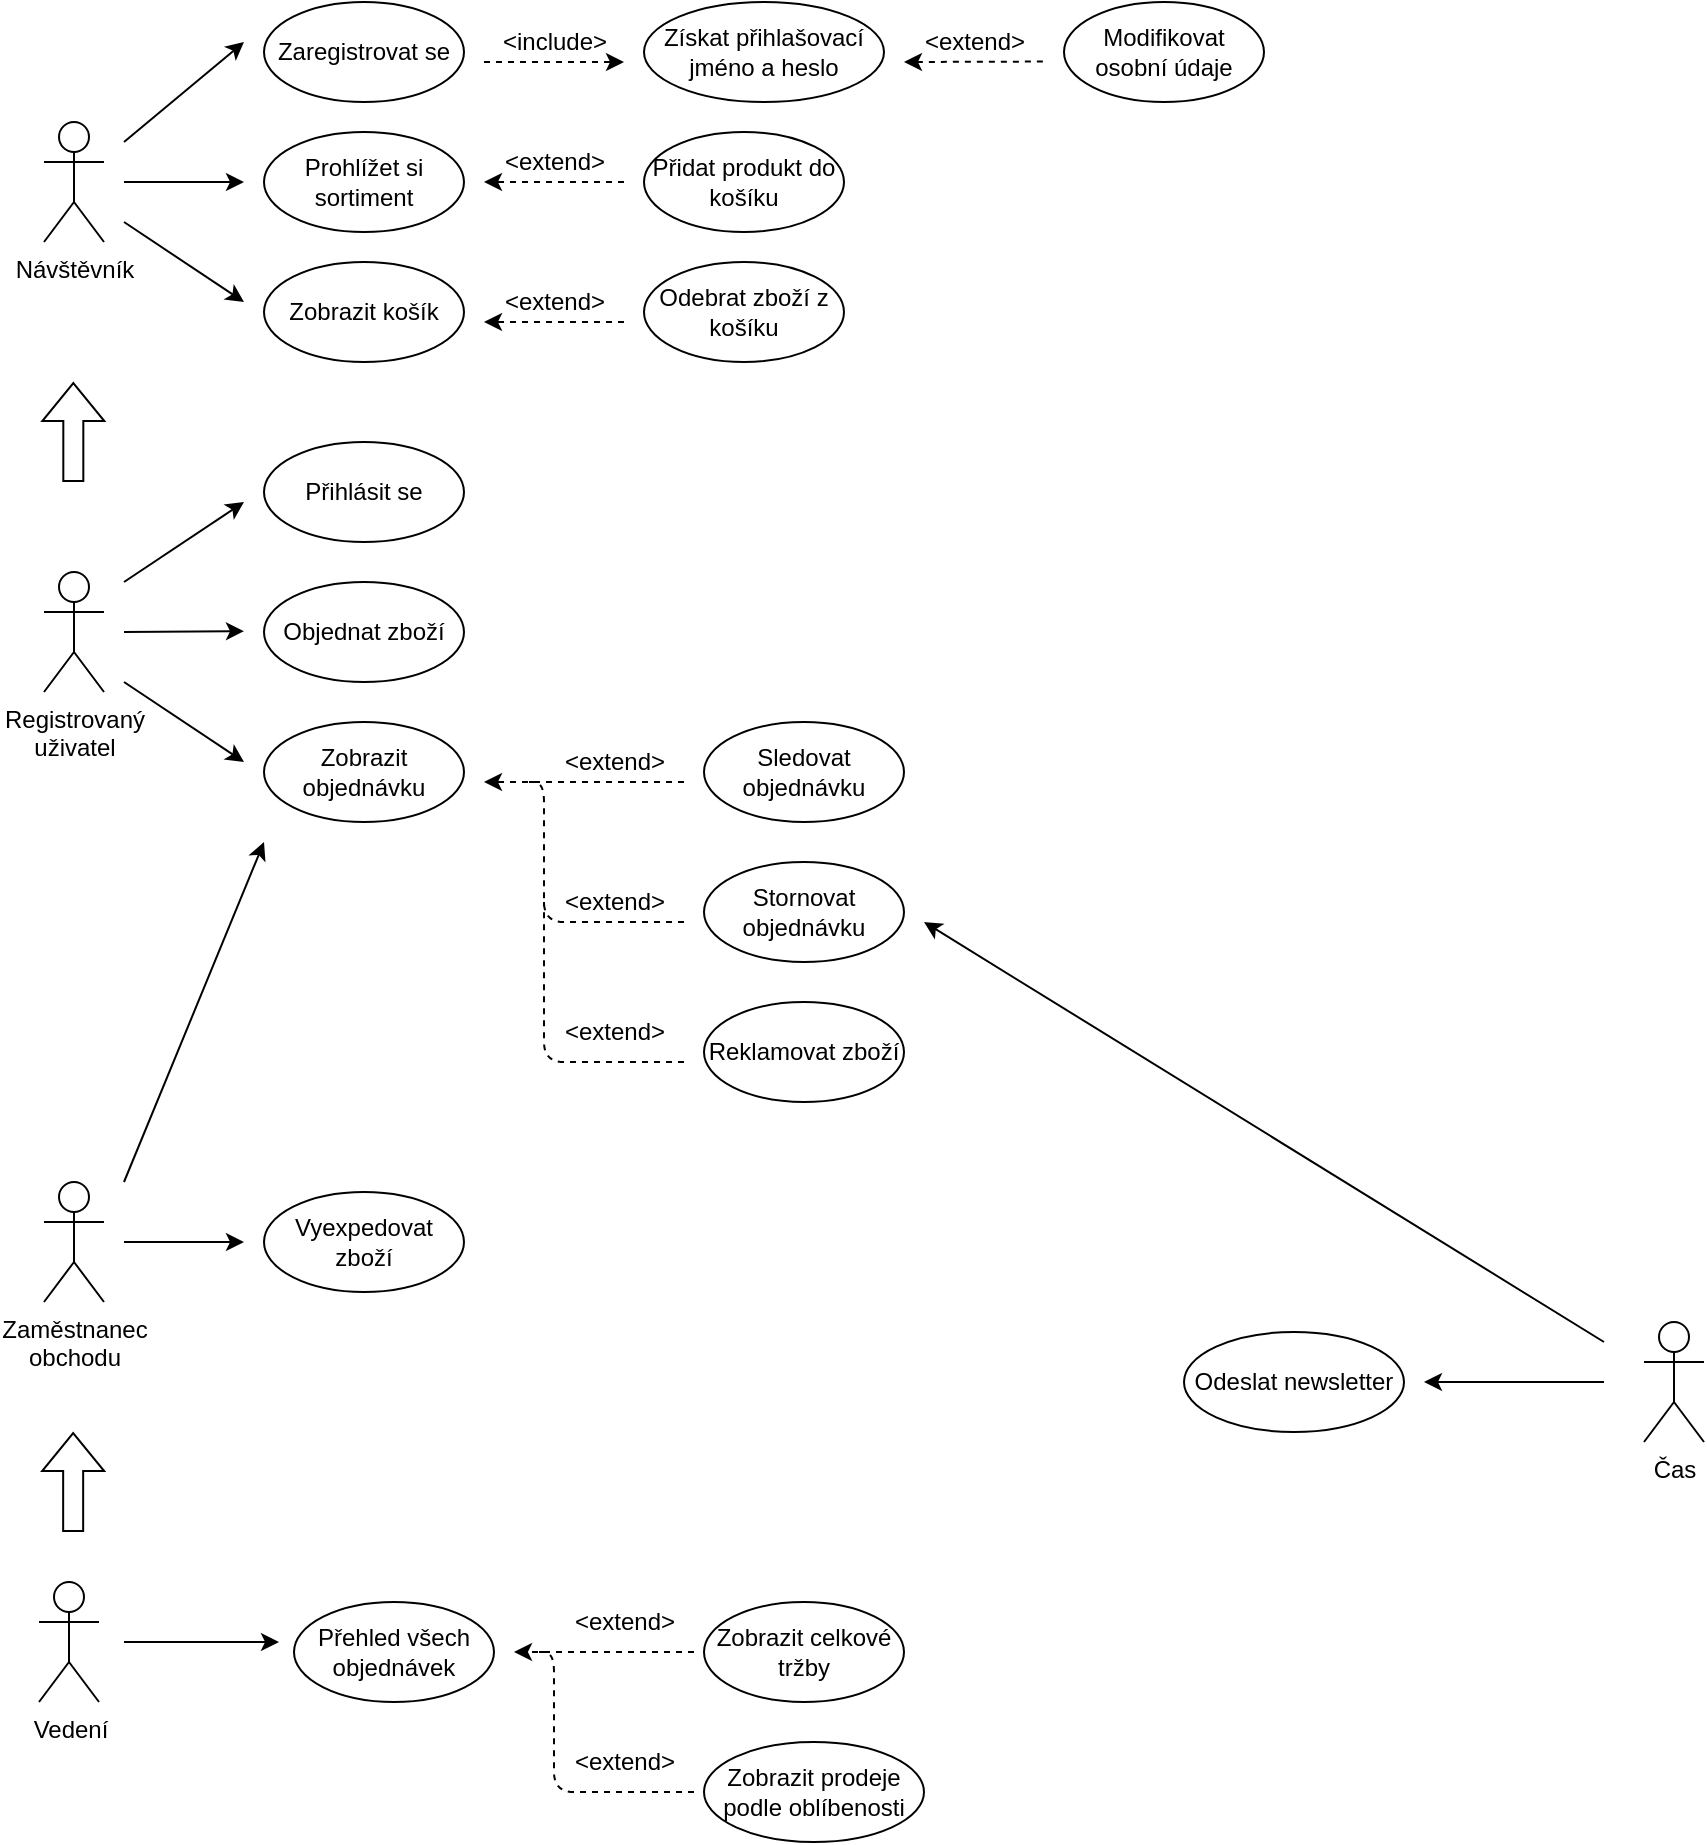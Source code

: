 <mxfile version="17.1.2" type="google"><diagram id="Df4o1EeVYPq18HUOfYet" name="Page-1"><mxGraphModel grid="1" gridSize="10" guides="1" tooltips="1" connect="1" arrows="1" page="1" fold="1" pageScale="1" pageWidth="827" pageHeight="1169" math="0" shadow="0"><root><mxCell id="0"/><mxCell id="1" parent="0"/><mxCell id="NbpvfKvk69nLtmNCffp5-2" value="Návštěvník" style="shape=umlActor;verticalLabelPosition=bottom;verticalAlign=top;html=1;outlineConnect=0;" parent="1" vertex="1"><mxGeometry x="80" y="200" width="30" height="60" as="geometry"/></mxCell><mxCell id="NbpvfKvk69nLtmNCffp5-5" value="Zaregistrovat se" style="ellipse;whiteSpace=wrap;html=1;" parent="1" vertex="1"><mxGeometry x="190" y="140" width="100" height="50" as="geometry"/></mxCell><mxCell id="NbpvfKvk69nLtmNCffp5-6" value="Prohlížet si sortiment" style="ellipse;whiteSpace=wrap;html=1;" parent="1" vertex="1"><mxGeometry x="190" y="205" width="100" height="50" as="geometry"/></mxCell><mxCell id="NbpvfKvk69nLtmNCffp5-7" value="Zobrazit košík" style="ellipse;whiteSpace=wrap;html=1;" parent="1" vertex="1"><mxGeometry x="190" y="270" width="100" height="50" as="geometry"/></mxCell><mxCell id="NbpvfKvk69nLtmNCffp5-8" value="Získat přihlašovací jméno a heslo" style="ellipse;whiteSpace=wrap;html=1;" parent="1" vertex="1"><mxGeometry x="380" y="140" width="120" height="50" as="geometry"/></mxCell><mxCell id="NbpvfKvk69nLtmNCffp5-9" value="Přidat produkt do košíku" style="ellipse;whiteSpace=wrap;html=1;" parent="1" vertex="1"><mxGeometry x="380" y="205" width="100" height="50" as="geometry"/></mxCell><mxCell id="NbpvfKvk69nLtmNCffp5-10" value="Odebrat zboží z košíku" style="ellipse;whiteSpace=wrap;html=1;" parent="1" vertex="1"><mxGeometry x="380" y="270" width="100" height="50" as="geometry"/></mxCell><mxCell id="NbpvfKvk69nLtmNCffp5-11" value="Modifikovat osobní údaje" style="ellipse;whiteSpace=wrap;html=1;" parent="1" vertex="1"><mxGeometry x="590" y="140" width="100" height="50" as="geometry"/></mxCell><mxCell id="NbpvfKvk69nLtmNCffp5-12" value="Registrovaný &lt;br&gt;uživatel" style="shape=umlActor;verticalLabelPosition=bottom;verticalAlign=top;html=1;" parent="1" vertex="1"><mxGeometry x="80" y="425" width="30" height="60" as="geometry"/></mxCell><mxCell id="NbpvfKvk69nLtmNCffp5-13" value="Přihlásit se" style="ellipse;whiteSpace=wrap;html=1;" parent="1" vertex="1"><mxGeometry x="190" y="360" width="100" height="50" as="geometry"/></mxCell><mxCell id="NbpvfKvk69nLtmNCffp5-14" value="Objednat zboží" style="ellipse;whiteSpace=wrap;html=1;" parent="1" vertex="1"><mxGeometry x="190" y="430" width="100" height="50" as="geometry"/></mxCell><mxCell id="NbpvfKvk69nLtmNCffp5-15" value="Zobrazit objednávku" style="ellipse;whiteSpace=wrap;html=1;" parent="1" vertex="1"><mxGeometry x="190" y="500" width="100" height="50" as="geometry"/></mxCell><mxCell id="NbpvfKvk69nLtmNCffp5-16" value="Sledovat objednávku" style="ellipse;whiteSpace=wrap;html=1;" parent="1" vertex="1"><mxGeometry x="410" y="500" width="100" height="50" as="geometry"/></mxCell><mxCell id="NbpvfKvk69nLtmNCffp5-17" value="Stornovat objednávku" style="ellipse;whiteSpace=wrap;html=1;" parent="1" vertex="1"><mxGeometry x="410" y="570" width="100" height="50" as="geometry"/></mxCell><mxCell id="NbpvfKvk69nLtmNCffp5-18" value="Reklamovat zboží" style="ellipse;whiteSpace=wrap;html=1;" parent="1" vertex="1"><mxGeometry x="410" y="640" width="100" height="50" as="geometry"/></mxCell><mxCell id="NbpvfKvk69nLtmNCffp5-19" value="" style="endArrow=classic;html=1;rounded=0;" parent="1" edge="1"><mxGeometry width="50" height="50" relative="1" as="geometry"><mxPoint x="120" y="210" as="sourcePoint"/><mxPoint x="180" y="160" as="targetPoint"/></mxGeometry></mxCell><mxCell id="NbpvfKvk69nLtmNCffp5-20" value="" style="endArrow=classic;html=1;rounded=0;" parent="1" edge="1"><mxGeometry width="50" height="50" relative="1" as="geometry"><mxPoint x="120" y="230" as="sourcePoint"/><mxPoint x="180" y="230" as="targetPoint"/></mxGeometry></mxCell><mxCell id="NbpvfKvk69nLtmNCffp5-21" value="" style="endArrow=classic;html=1;rounded=0;" parent="1" edge="1"><mxGeometry width="50" height="50" relative="1" as="geometry"><mxPoint x="120" y="250" as="sourcePoint"/><mxPoint x="180" y="290" as="targetPoint"/></mxGeometry></mxCell><mxCell id="NbpvfKvk69nLtmNCffp5-22" value="" style="endArrow=classic;html=1;rounded=0;strokeColor=default;dashed=1;" parent="1" edge="1"><mxGeometry width="50" height="50" relative="1" as="geometry"><mxPoint x="300" y="170" as="sourcePoint"/><mxPoint x="370" y="170" as="targetPoint"/></mxGeometry></mxCell><mxCell id="NbpvfKvk69nLtmNCffp5-23" value="" style="endArrow=classic;html=1;rounded=0;strokeColor=default;dashed=1;" parent="1" edge="1"><mxGeometry width="50" height="50" relative="1" as="geometry"><mxPoint x="370" y="230" as="sourcePoint"/><mxPoint x="300" y="230" as="targetPoint"/></mxGeometry></mxCell><mxCell id="NbpvfKvk69nLtmNCffp5-24" value="&amp;lt;include&amp;gt;" style="text;html=1;align=center;verticalAlign=middle;resizable=0;points=[];autosize=1;strokeColor=none;fillColor=none;" parent="1" vertex="1"><mxGeometry x="300" y="150" width="70" height="20" as="geometry"/></mxCell><mxCell id="NbpvfKvk69nLtmNCffp5-25" value="" style="endArrow=classic;html=1;rounded=0;strokeColor=default;dashed=1;" parent="1" edge="1"><mxGeometry width="50" height="50" relative="1" as="geometry"><mxPoint x="370" y="300" as="sourcePoint"/><mxPoint x="300" y="300" as="targetPoint"/></mxGeometry></mxCell><mxCell id="NbpvfKvk69nLtmNCffp5-26" value="&amp;lt;extend&amp;gt;" style="text;html=1;align=center;verticalAlign=middle;resizable=0;points=[];autosize=1;strokeColor=none;fillColor=none;" parent="1" vertex="1"><mxGeometry x="300" y="210" width="70" height="20" as="geometry"/></mxCell><mxCell id="NbpvfKvk69nLtmNCffp5-27" value="&amp;lt;extend&amp;gt;" style="text;html=1;align=center;verticalAlign=middle;resizable=0;points=[];autosize=1;strokeColor=none;fillColor=none;" parent="1" vertex="1"><mxGeometry x="300" y="280" width="70" height="20" as="geometry"/></mxCell><mxCell id="NbpvfKvk69nLtmNCffp5-28" value="" style="endArrow=classic;html=1;rounded=0;strokeColor=default;dashed=1;exitX=0.992;exitY=0.989;exitDx=0;exitDy=0;exitPerimeter=0;" parent="1" source="NbpvfKvk69nLtmNCffp5-30" edge="1"><mxGeometry width="50" height="50" relative="1" as="geometry"><mxPoint x="570" y="170" as="sourcePoint"/><mxPoint x="510" y="170" as="targetPoint"/></mxGeometry></mxCell><mxCell id="NbpvfKvk69nLtmNCffp5-30" value="&amp;lt;extend&amp;gt;" style="text;html=1;align=center;verticalAlign=middle;resizable=0;points=[];autosize=1;strokeColor=none;fillColor=none;" parent="1" vertex="1"><mxGeometry x="510" y="150" width="70" height="20" as="geometry"/></mxCell><mxCell id="NbpvfKvk69nLtmNCffp5-42" value="" style="endArrow=classic;html=1;rounded=0;strokeColor=default;" parent="1" edge="1"><mxGeometry width="50" height="50" relative="1" as="geometry"><mxPoint x="120" y="430" as="sourcePoint"/><mxPoint x="180" y="390" as="targetPoint"/></mxGeometry></mxCell><mxCell id="NbpvfKvk69nLtmNCffp5-43" value="" style="endArrow=classic;html=1;rounded=0;strokeColor=default;" parent="1" edge="1"><mxGeometry width="50" height="50" relative="1" as="geometry"><mxPoint x="120" y="455" as="sourcePoint"/><mxPoint x="180" y="454.58" as="targetPoint"/></mxGeometry></mxCell><mxCell id="NbpvfKvk69nLtmNCffp5-44" value="" style="endArrow=classic;html=1;rounded=0;strokeColor=default;" parent="1" edge="1"><mxGeometry width="50" height="50" relative="1" as="geometry"><mxPoint x="120" y="480" as="sourcePoint"/><mxPoint x="180" y="520" as="targetPoint"/></mxGeometry></mxCell><mxCell id="NbpvfKvk69nLtmNCffp5-46" value="" style="endArrow=classic;html=1;rounded=0;strokeColor=default;dashed=1;" parent="1" edge="1"><mxGeometry width="50" height="50" relative="1" as="geometry"><mxPoint x="400" y="530" as="sourcePoint"/><mxPoint x="300" y="530" as="targetPoint"/></mxGeometry></mxCell><mxCell id="NbpvfKvk69nLtmNCffp5-50" value="" style="endArrow=none;dashed=1;html=1;strokeWidth=1;rounded=1;" parent="1" edge="1"><mxGeometry width="50" height="50" relative="1" as="geometry"><mxPoint x="400" y="600" as="sourcePoint"/><mxPoint x="320" y="530" as="targetPoint"/><Array as="points"><mxPoint x="330" y="600"/><mxPoint x="330" y="530"/></Array></mxGeometry></mxCell><mxCell id="NbpvfKvk69nLtmNCffp5-52" value="" style="endArrow=none;dashed=1;html=1;strokeWidth=1;rounded=1;" parent="1" edge="1"><mxGeometry width="50" height="50" relative="1" as="geometry"><mxPoint x="400" y="670" as="sourcePoint"/><mxPoint x="330" y="590" as="targetPoint"/><Array as="points"><mxPoint x="330" y="670"/></Array></mxGeometry></mxCell><mxCell id="NbpvfKvk69nLtmNCffp5-53" value="&amp;lt;extend&amp;gt;" style="text;html=1;align=center;verticalAlign=middle;resizable=0;points=[];autosize=1;strokeColor=none;fillColor=none;" parent="1" vertex="1"><mxGeometry x="330" y="510" width="70" height="20" as="geometry"/></mxCell><mxCell id="NbpvfKvk69nLtmNCffp5-54" value="&amp;lt;extend&amp;gt;" style="text;html=1;align=center;verticalAlign=middle;resizable=0;points=[];autosize=1;strokeColor=none;fillColor=none;" parent="1" vertex="1"><mxGeometry x="330" y="580" width="70" height="20" as="geometry"/></mxCell><mxCell id="NbpvfKvk69nLtmNCffp5-55" value="&amp;lt;extend&amp;gt;" style="text;html=1;align=center;verticalAlign=middle;resizable=0;points=[];autosize=1;strokeColor=none;fillColor=none;" parent="1" vertex="1"><mxGeometry x="330" y="645" width="70" height="20" as="geometry"/></mxCell><mxCell id="NbpvfKvk69nLtmNCffp5-56" value="Zaměstnanec &lt;br&gt;obchodu" style="shape=umlActor;verticalLabelPosition=bottom;verticalAlign=top;html=1;outlineConnect=0;" parent="1" vertex="1"><mxGeometry x="80" y="730" width="30" height="60" as="geometry"/></mxCell><mxCell id="NbpvfKvk69nLtmNCffp5-59" value="Vyexpedovat zboží" style="ellipse;whiteSpace=wrap;html=1;" parent="1" vertex="1"><mxGeometry x="190" y="735" width="100" height="50" as="geometry"/></mxCell><mxCell id="NbpvfKvk69nLtmNCffp5-60" value="" style="endArrow=classic;html=1;rounded=1;strokeColor=default;strokeWidth=1;" parent="1" edge="1"><mxGeometry width="50" height="50" relative="1" as="geometry"><mxPoint x="120" y="760" as="sourcePoint"/><mxPoint x="180" y="760" as="targetPoint"/></mxGeometry></mxCell><mxCell id="NbpvfKvk69nLtmNCffp5-61" value="Vedení" style="shape=umlActor;verticalLabelPosition=bottom;verticalAlign=top;html=1;outlineConnect=0;" parent="1" vertex="1"><mxGeometry x="77.5" y="930" width="30" height="60" as="geometry"/></mxCell><mxCell id="NbpvfKvk69nLtmNCffp5-62" value="Přehled všech objednávek" style="ellipse;whiteSpace=wrap;html=1;" parent="1" vertex="1"><mxGeometry x="205" y="940" width="100" height="50" as="geometry"/></mxCell><mxCell id="NbpvfKvk69nLtmNCffp5-63" value="" style="endArrow=classic;html=1;rounded=1;strokeColor=default;strokeWidth=1;" parent="1" edge="1"><mxGeometry width="50" height="50" relative="1" as="geometry"><mxPoint x="120" y="960" as="sourcePoint"/><mxPoint x="197.5" y="960" as="targetPoint"/></mxGeometry></mxCell><mxCell id="NbpvfKvk69nLtmNCffp5-64" value="Zobrazit celkové tržby" style="ellipse;whiteSpace=wrap;html=1;" parent="1" vertex="1"><mxGeometry x="410" y="940" width="100" height="50" as="geometry"/></mxCell><mxCell id="NbpvfKvk69nLtmNCffp5-65" value="Zobrazit prodeje podle oblíbenosti" style="ellipse;whiteSpace=wrap;html=1;" parent="1" vertex="1"><mxGeometry x="410" y="1010" width="110" height="50" as="geometry"/></mxCell><mxCell id="NbpvfKvk69nLtmNCffp5-71" value="" style="endArrow=classic;html=1;rounded=0;strokeColor=default;dashed=1;" parent="1" edge="1"><mxGeometry width="50" height="50" relative="1" as="geometry"><mxPoint x="405" y="965" as="sourcePoint"/><mxPoint x="315" y="965" as="targetPoint"/></mxGeometry></mxCell><mxCell id="NbpvfKvk69nLtmNCffp5-72" value="" style="endArrow=none;dashed=1;html=1;strokeWidth=1;rounded=1;" parent="1" edge="1"><mxGeometry width="50" height="50" relative="1" as="geometry"><mxPoint x="405" y="1035" as="sourcePoint"/><mxPoint x="325" y="965" as="targetPoint"/><Array as="points"><mxPoint x="335" y="1035"/><mxPoint x="335" y="965"/></Array></mxGeometry></mxCell><mxCell id="NbpvfKvk69nLtmNCffp5-74" value="&amp;lt;extend&amp;gt;" style="text;html=1;align=center;verticalAlign=middle;resizable=0;points=[];autosize=1;strokeColor=none;fillColor=none;" parent="1" vertex="1"><mxGeometry x="335" y="940" width="70" height="20" as="geometry"/></mxCell><mxCell id="NbpvfKvk69nLtmNCffp5-75" value="&amp;lt;extend&amp;gt;" style="text;html=1;align=center;verticalAlign=middle;resizable=0;points=[];autosize=1;strokeColor=none;fillColor=none;" parent="1" vertex="1"><mxGeometry x="335" y="1010" width="70" height="20" as="geometry"/></mxCell><mxCell id="NbpvfKvk69nLtmNCffp5-86" value="Čas" style="shape=umlActor;verticalLabelPosition=bottom;verticalAlign=top;html=1;outlineConnect=0;" parent="1" vertex="1"><mxGeometry x="880" y="800" width="30" height="60" as="geometry"/></mxCell><mxCell id="NbpvfKvk69nLtmNCffp5-88" value="Odeslat newsletter" style="ellipse;whiteSpace=wrap;html=1;" parent="1" vertex="1"><mxGeometry x="650" y="805" width="110" height="50" as="geometry"/></mxCell><mxCell id="NbpvfKvk69nLtmNCffp5-89" value="" style="endArrow=classic;html=1;rounded=1;strokeColor=default;strokeWidth=1;" parent="1" edge="1"><mxGeometry width="50" height="50" relative="1" as="geometry"><mxPoint x="860" y="830" as="sourcePoint"/><mxPoint x="770" y="830" as="targetPoint"/></mxGeometry></mxCell><mxCell id="NbpvfKvk69nLtmNCffp5-90" value="" style="endArrow=classic;html=1;rounded=1;strokeColor=default;strokeWidth=1;" parent="1" edge="1"><mxGeometry width="50" height="50" relative="1" as="geometry"><mxPoint x="860" y="810" as="sourcePoint"/><mxPoint x="520" y="600" as="targetPoint"/></mxGeometry></mxCell><mxCell id="o8zc7EltYm8O7PoQkv8P-1" value="" style="shape=flexArrow;endArrow=classic;html=1;rounded=0;" parent="1" edge="1"><mxGeometry width="50" height="50" relative="1" as="geometry"><mxPoint x="94.66" y="380" as="sourcePoint"/><mxPoint x="94.66" y="330" as="targetPoint"/></mxGeometry></mxCell><mxCell id="o8zc7EltYm8O7PoQkv8P-4" value="" style="shape=flexArrow;endArrow=classic;html=1;rounded=0;" parent="1" edge="1"><mxGeometry width="50" height="50" relative="1" as="geometry"><mxPoint x="94.58" y="905.0" as="sourcePoint"/><mxPoint x="94.58" y="855.0" as="targetPoint"/></mxGeometry></mxCell><mxCell id="2ZDGy44GJNNzBTiYl_oI-1" value="" style="endArrow=classic;html=1;rounded=1;" edge="1" parent="1"><mxGeometry width="50" height="50" relative="1" as="geometry"><mxPoint x="120" y="730" as="sourcePoint"/><mxPoint x="190" y="560" as="targetPoint"/></mxGeometry></mxCell></root></mxGraphModel></diagram></mxfile>